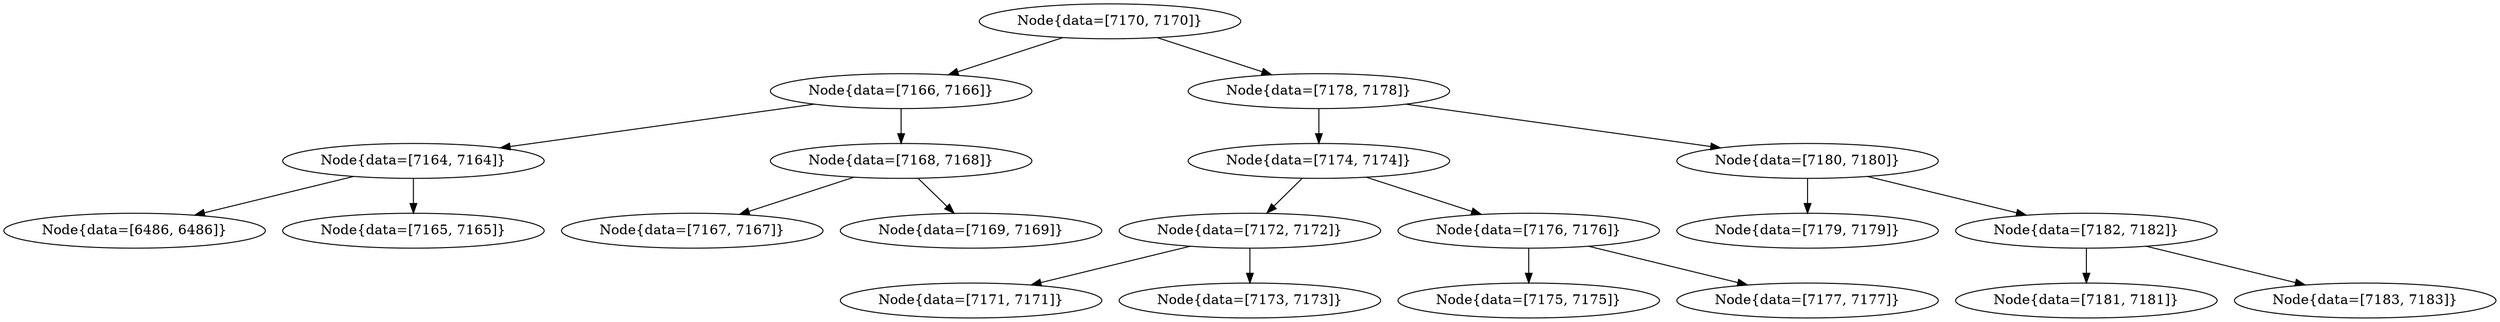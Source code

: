 digraph G{
1822501122 [label="Node{data=[7170, 7170]}"]
1822501122 -> 954660670
954660670 [label="Node{data=[7166, 7166]}"]
954660670 -> 417192699
417192699 [label="Node{data=[7164, 7164]}"]
417192699 -> 1564929995
1564929995 [label="Node{data=[6486, 6486]}"]
417192699 -> 944383064
944383064 [label="Node{data=[7165, 7165]}"]
954660670 -> 932871016
932871016 [label="Node{data=[7168, 7168]}"]
932871016 -> 1097229666
1097229666 [label="Node{data=[7167, 7167]}"]
932871016 -> 733274674
733274674 [label="Node{data=[7169, 7169]}"]
1822501122 -> 1119190008
1119190008 [label="Node{data=[7178, 7178]}"]
1119190008 -> 646978045
646978045 [label="Node{data=[7174, 7174]}"]
646978045 -> 1420768568
1420768568 [label="Node{data=[7172, 7172]}"]
1420768568 -> 1476851949
1476851949 [label="Node{data=[7171, 7171]}"]
1420768568 -> 822424238
822424238 [label="Node{data=[7173, 7173]}"]
646978045 -> 394037890
394037890 [label="Node{data=[7176, 7176]}"]
394037890 -> 987196320
987196320 [label="Node{data=[7175, 7175]}"]
394037890 -> 1442397575
1442397575 [label="Node{data=[7177, 7177]}"]
1119190008 -> 1307702740
1307702740 [label="Node{data=[7180, 7180]}"]
1307702740 -> 1051348594
1051348594 [label="Node{data=[7179, 7179]}"]
1307702740 -> 1067559020
1067559020 [label="Node{data=[7182, 7182]}"]
1067559020 -> 598257434
598257434 [label="Node{data=[7181, 7181]}"]
1067559020 -> 1630908910
1630908910 [label="Node{data=[7183, 7183]}"]
}